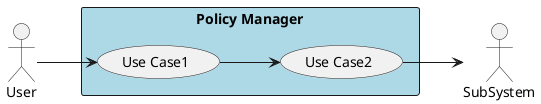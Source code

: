 @startuml

left to right direction

actor :User:
actor :SubSystem:


rectangle "Policy Manager" #lightblue {
UseCase UC1 as "Use Case1"
UseCase UC2 as "Use Case2"


User --> UC1
UC1 --> UC2
UC2 --> SubSystem
}

@enduml
